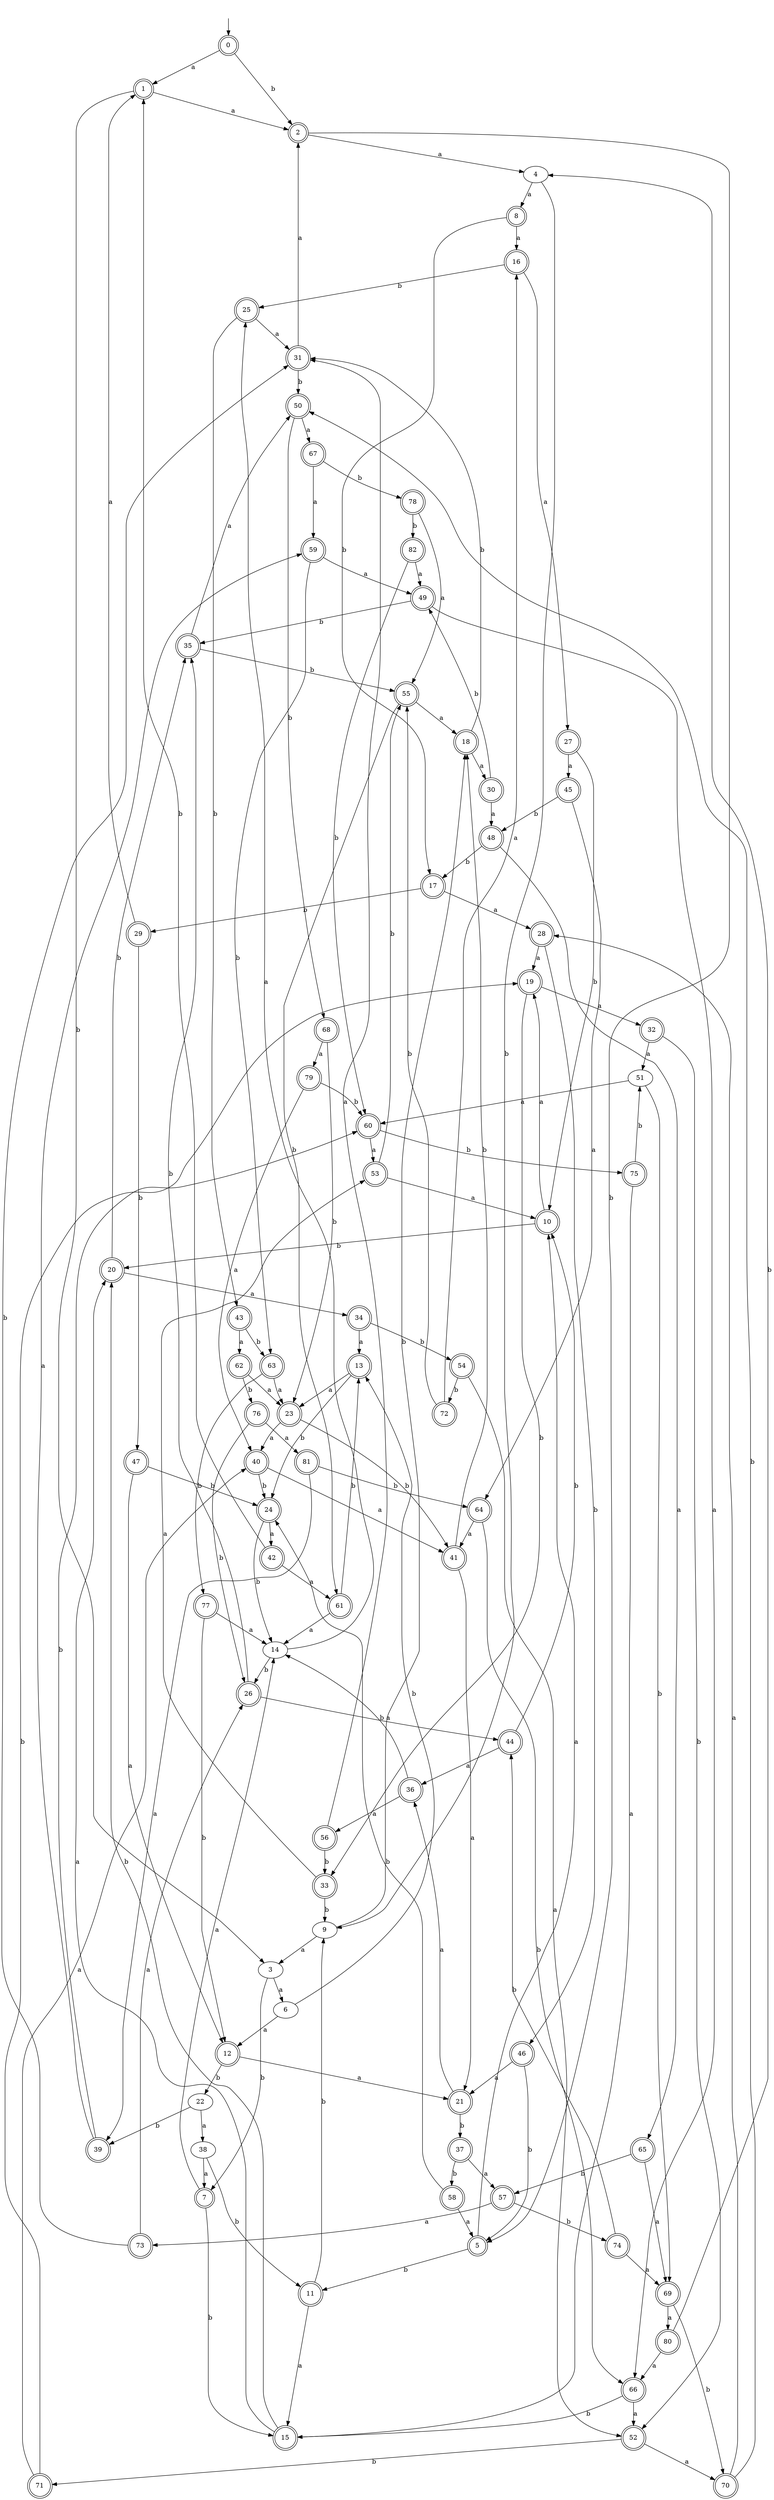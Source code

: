 digraph RandomDFA {
  __start0 [label="", shape=none];
  __start0 -> 0 [label=""];
  0 [shape=circle] [shape=doublecircle]
  0 -> 1 [label="a"]
  0 -> 2 [label="b"]
  1 [shape=doublecircle]
  1 -> 2 [label="a"]
  1 -> 3 [label="b"]
  2 [shape=doublecircle]
  2 -> 4 [label="a"]
  2 -> 5 [label="b"]
  3
  3 -> 6 [label="a"]
  3 -> 7 [label="b"]
  4
  4 -> 8 [label="a"]
  4 -> 9 [label="b"]
  5 [shape=doublecircle]
  5 -> 10 [label="a"]
  5 -> 11 [label="b"]
  6
  6 -> 12 [label="a"]
  6 -> 13 [label="b"]
  7 [shape=doublecircle]
  7 -> 14 [label="a"]
  7 -> 15 [label="b"]
  8 [shape=doublecircle]
  8 -> 16 [label="a"]
  8 -> 17 [label="b"]
  9
  9 -> 3 [label="a"]
  9 -> 18 [label="b"]
  10 [shape=doublecircle]
  10 -> 19 [label="a"]
  10 -> 20 [label="b"]
  11 [shape=doublecircle]
  11 -> 15 [label="a"]
  11 -> 9 [label="b"]
  12 [shape=doublecircle]
  12 -> 21 [label="a"]
  12 -> 22 [label="b"]
  13 [shape=doublecircle]
  13 -> 23 [label="a"]
  13 -> 24 [label="b"]
  14
  14 -> 25 [label="a"]
  14 -> 26 [label="b"]
  15 [shape=doublecircle]
  15 -> 20 [label="a"]
  15 -> 20 [label="b"]
  16 [shape=doublecircle]
  16 -> 27 [label="a"]
  16 -> 25 [label="b"]
  17 [shape=doublecircle]
  17 -> 28 [label="a"]
  17 -> 29 [label="b"]
  18 [shape=doublecircle]
  18 -> 30 [label="a"]
  18 -> 31 [label="b"]
  19 [shape=doublecircle]
  19 -> 32 [label="a"]
  19 -> 33 [label="b"]
  20 [shape=doublecircle]
  20 -> 34 [label="a"]
  20 -> 35 [label="b"]
  21 [shape=doublecircle]
  21 -> 36 [label="a"]
  21 -> 37 [label="b"]
  22
  22 -> 38 [label="a"]
  22 -> 39 [label="b"]
  23 [shape=doublecircle]
  23 -> 40 [label="a"]
  23 -> 41 [label="b"]
  24 [shape=doublecircle]
  24 -> 42 [label="a"]
  24 -> 14 [label="b"]
  25 [shape=doublecircle]
  25 -> 31 [label="a"]
  25 -> 43 [label="b"]
  26 [shape=doublecircle]
  26 -> 44 [label="a"]
  26 -> 35 [label="b"]
  27 [shape=doublecircle]
  27 -> 45 [label="a"]
  27 -> 10 [label="b"]
  28 [shape=doublecircle]
  28 -> 19 [label="a"]
  28 -> 46 [label="b"]
  29 [shape=doublecircle]
  29 -> 1 [label="a"]
  29 -> 47 [label="b"]
  30 [shape=doublecircle]
  30 -> 48 [label="a"]
  30 -> 49 [label="b"]
  31 [shape=doublecircle]
  31 -> 2 [label="a"]
  31 -> 50 [label="b"]
  32 [shape=doublecircle]
  32 -> 51 [label="a"]
  32 -> 52 [label="b"]
  33 [shape=doublecircle]
  33 -> 53 [label="a"]
  33 -> 9 [label="b"]
  34 [shape=doublecircle]
  34 -> 13 [label="a"]
  34 -> 54 [label="b"]
  35 [shape=doublecircle]
  35 -> 50 [label="a"]
  35 -> 55 [label="b"]
  36 [shape=doublecircle]
  36 -> 56 [label="a"]
  36 -> 14 [label="b"]
  37 [shape=doublecircle]
  37 -> 57 [label="a"]
  37 -> 58 [label="b"]
  38
  38 -> 7 [label="a"]
  38 -> 11 [label="b"]
  39 [shape=doublecircle]
  39 -> 59 [label="a"]
  39 -> 60 [label="b"]
  40 [shape=doublecircle]
  40 -> 41 [label="a"]
  40 -> 24 [label="b"]
  41 [shape=doublecircle]
  41 -> 21 [label="a"]
  41 -> 18 [label="b"]
  42 [shape=doublecircle]
  42 -> 61 [label="a"]
  42 -> 1 [label="b"]
  43 [shape=doublecircle]
  43 -> 62 [label="a"]
  43 -> 63 [label="b"]
  44 [shape=doublecircle]
  44 -> 36 [label="a"]
  44 -> 10 [label="b"]
  45 [shape=doublecircle]
  45 -> 64 [label="a"]
  45 -> 48 [label="b"]
  46 [shape=doublecircle]
  46 -> 21 [label="a"]
  46 -> 5 [label="b"]
  47 [shape=doublecircle]
  47 -> 12 [label="a"]
  47 -> 24 [label="b"]
  48 [shape=doublecircle]
  48 -> 65 [label="a"]
  48 -> 17 [label="b"]
  49 [shape=doublecircle]
  49 -> 66 [label="a"]
  49 -> 35 [label="b"]
  50 [shape=doublecircle]
  50 -> 67 [label="a"]
  50 -> 68 [label="b"]
  51
  51 -> 60 [label="a"]
  51 -> 69 [label="b"]
  52 [shape=doublecircle]
  52 -> 70 [label="a"]
  52 -> 71 [label="b"]
  53 [shape=doublecircle]
  53 -> 10 [label="a"]
  53 -> 55 [label="b"]
  54 [shape=doublecircle]
  54 -> 52 [label="a"]
  54 -> 72 [label="b"]
  55 [shape=doublecircle]
  55 -> 18 [label="a"]
  55 -> 61 [label="b"]
  56 [shape=doublecircle]
  56 -> 31 [label="a"]
  56 -> 33 [label="b"]
  57 [shape=doublecircle]
  57 -> 73 [label="a"]
  57 -> 74 [label="b"]
  58 [shape=doublecircle]
  58 -> 5 [label="a"]
  58 -> 24 [label="b"]
  59 [shape=doublecircle]
  59 -> 49 [label="a"]
  59 -> 63 [label="b"]
  60 [shape=doublecircle]
  60 -> 53 [label="a"]
  60 -> 75 [label="b"]
  61 [shape=doublecircle]
  61 -> 14 [label="a"]
  61 -> 13 [label="b"]
  62 [shape=doublecircle]
  62 -> 23 [label="a"]
  62 -> 76 [label="b"]
  63 [shape=doublecircle]
  63 -> 23 [label="a"]
  63 -> 77 [label="b"]
  64 [shape=doublecircle]
  64 -> 41 [label="a"]
  64 -> 66 [label="b"]
  65 [shape=doublecircle]
  65 -> 69 [label="a"]
  65 -> 57 [label="b"]
  66 [shape=doublecircle]
  66 -> 52 [label="a"]
  66 -> 15 [label="b"]
  67 [shape=doublecircle]
  67 -> 59 [label="a"]
  67 -> 78 [label="b"]
  68 [shape=doublecircle]
  68 -> 79 [label="a"]
  68 -> 23 [label="b"]
  69 [shape=doublecircle]
  69 -> 80 [label="a"]
  69 -> 70 [label="b"]
  70 [shape=doublecircle]
  70 -> 28 [label="a"]
  70 -> 50 [label="b"]
  71 [shape=doublecircle]
  71 -> 40 [label="a"]
  71 -> 19 [label="b"]
  72 [shape=doublecircle]
  72 -> 16 [label="a"]
  72 -> 55 [label="b"]
  73 [shape=doublecircle]
  73 -> 26 [label="a"]
  73 -> 31 [label="b"]
  74 [shape=doublecircle]
  74 -> 69 [label="a"]
  74 -> 44 [label="b"]
  75 [shape=doublecircle]
  75 -> 15 [label="a"]
  75 -> 51 [label="b"]
  76 [shape=doublecircle]
  76 -> 81 [label="a"]
  76 -> 26 [label="b"]
  77 [shape=doublecircle]
  77 -> 14 [label="a"]
  77 -> 12 [label="b"]
  78 [shape=doublecircle]
  78 -> 55 [label="a"]
  78 -> 82 [label="b"]
  79 [shape=doublecircle]
  79 -> 40 [label="a"]
  79 -> 60 [label="b"]
  80 [shape=doublecircle]
  80 -> 66 [label="a"]
  80 -> 4 [label="b"]
  81 [shape=doublecircle]
  81 -> 39 [label="a"]
  81 -> 64 [label="b"]
  82 [shape=doublecircle]
  82 -> 49 [label="a"]
  82 -> 60 [label="b"]
}
